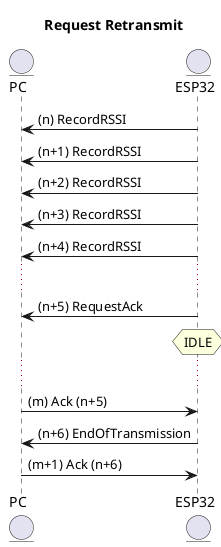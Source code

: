 @startuml RequestRetransmit

    Title Request Retransmit

    Entity PC   as PC
    Entity ESP32 as ESP32

    ESP32 -> PC : (n) RecordRSSI
    ESP32 -> PC : (n+1) RecordRSSI
    ESP32 -> PC : (n+2) RecordRSSI
    ESP32 -> PC : (n+3) RecordRSSI
    ESP32 -> PC : (n+4) RecordRSSI
    
    ... 

    ESP32 -> PC : (n+5) RequestAck
    hnote over ESP32: IDLE
    ...

    PC -> ESP32: (m) Ack (n+5)

    ESP32 -> PC: (n+6) EndOfTransmission
    PC -> ESP32: (m+1) Ack (n+6)


@enduml